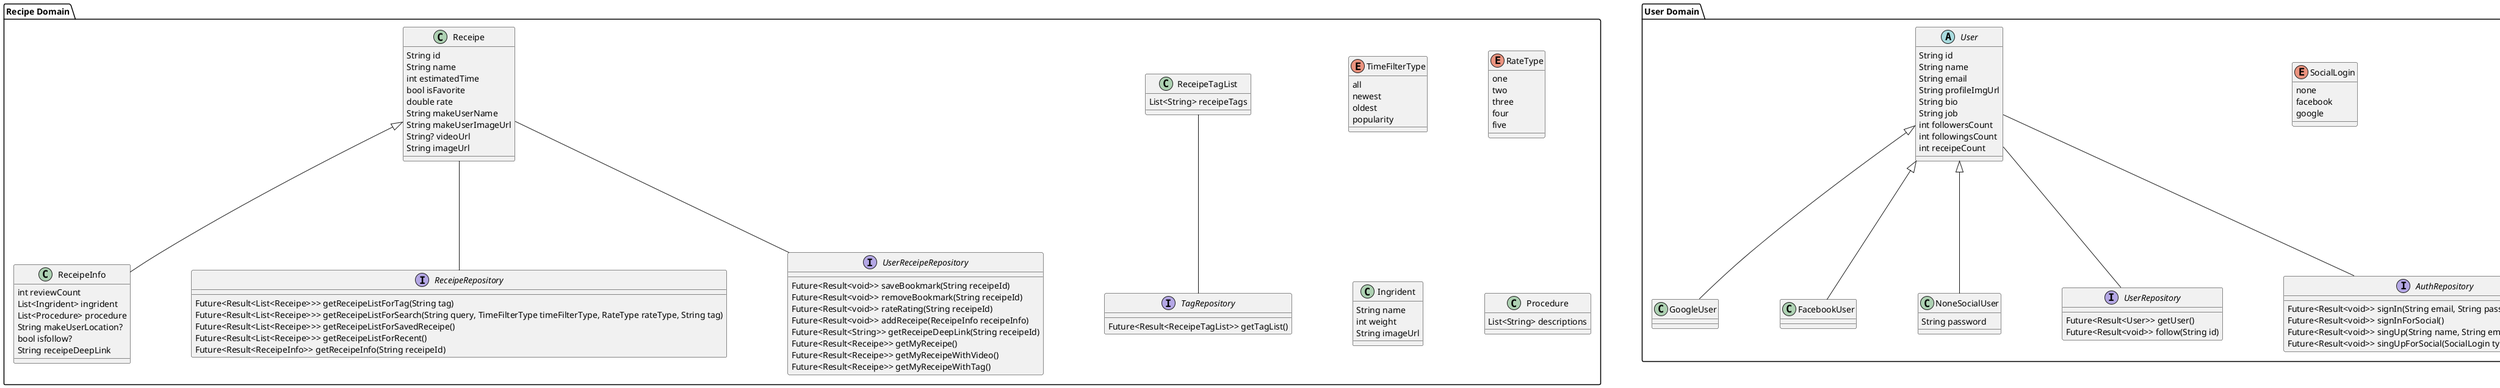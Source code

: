 @startuml
'https://plantuml.com/class-diagram

skinparam ranksep 150
skinparam nodesep 100

' ================ USER DOMAIN ================
package "User Domain" {
  enum SocialLogin {
    none
    facebook
    google
  }

  abstract class User {
    String id
    String name
    String email
    String profileImgUrl
    String bio
    String job
    int followersCount
    int followingsCount
    int receipeCount
  }

  class GoogleUser extends User {
  }

  class FacebookUser extends User {
  }

  class NoneSocialUser extends User {
    String password
  }

  interface UserRepository {
    Future<Result<User>> getUser()
    Future<Result<void>> follow(String id)
  }

  interface AuthRepository {
    Future<Result<void>> signIn(String email, String password)
    Future<Result<void>> signInForSocial()
    Future<Result<void>> singUp(String name, String email, String password)
    Future<Result<void>> singUpForSocial(SocialLogin type, String authKey)
  }
}

' ================ RECIPE DOMAIN ================
package "Recipe Domain" {
  enum TimeFilterType {
    all
    newest
    oldest
    popularity
  }

  enum RateType {
    one
    two
    three
    four
    five
  }

  class ReceipeTagList {
    List<String> receipeTags
  }

  class Receipe {
    String id
    String name
    int estimatedTime
    bool isFavorite
    double rate
    String makeUserName
    String makeUserImageUrl
    String? videoUrl
    String imageUrl
  }

  class ReceipeInfo extends Receipe {
    int reviewCount
    List<Ingrident> ingrident
    List<Procedure> procedure
    String makeUserLocation?
    bool isfollow?
    String receipeDeepLink
  }

  class Ingrident {
    String name
    int weight
    String imageUrl
  }

  class Procedure {
    List<String> descriptions
  }

  interface TagRepository {
    Future<Result<ReceipeTagList>> getTagList()
  }

  interface ReceipeRepository {
    Future<Result<List<Receipe>>> getReceipeListForTag(String tag)
    Future<Result<List<Receipe>>> getReceipeListForSearch(String query, TimeFilterType timeFilterType, RateType rateType, String tag)
    Future<Result<List<Receipe>>> getReceipeListForSavedReceipe()
    Future<Result<List<Receipe>>> getReceipeListForRecent()
    Future<Result<ReceipeInfo>> getReceipeInfo(String receipeId)
  }

  interface UserReceipeRepository {
    Future<Result<void>> saveBookmark(String receipeId)
    Future<Result<void>> removeBookmark(String receipeId)
    Future<Result<void>> rateRating(String receipeId)
    Future<Result<void>> addReceipe(ReceipeInfo receipeInfo)
    Future<Result<String>> getReceipeDeepLink(String receipeId)
    Future<Result<Receipe>> getMyReceipe()
    Future<Result<Receipe>> getMyReceipeWithVideo()
    Future<Result<Receipe>> getMyReceipeWithTag()
  }
}

' ================ REVIEW DOMAIN ================
package "Review Domain" {
  class ReviewUiModel {
    String receipeId
    int commentsCount
    int favoriteCount
    List<Review> reviews
  }

  class Review {
    String name
    String profileImageUrl
    Datetime createdAt
    String contents
    int likeCount
    int unlikeCount
  }

  interface ReviewRepsitory {
    Future<Result<void>> writeComment(String receipeId, String contents)
    Future<Result<ReviewUiModel>> getReceipeInfo(String id)
    Future<Result<void>> likeReview(String reviewId)
    Future<Result<void>> unlikeReview(String reviewId)
  }
}

' ================ NOTIFICATION DOMAIN ================
package "Notification Domain" {
  enum ReadAlertType {
    all
    read
    unread
  }

  class Notification {
    String id
    String title
    String decription
    Datetime createdAt
    bool isNewest
    bool hasRead
  }

  interface NotificationRepository {
    Future<Result<List<Notification>>> getNotifications(ReadAlertType readAlertType)
    Future<Result<void>> readNotifications(String notificationId)
  }
}

' ================ RELATIONSHIPS ================
User -- UserRepository
User -- AuthRepository

Receipe -- ReceipeRepository
ReceipeTagList -- TagRepository
Receipe -- UserReceipeRepository

ReviewUiModel -- ReviewRepsitory

Notification -- NotificationRepository

@enduml